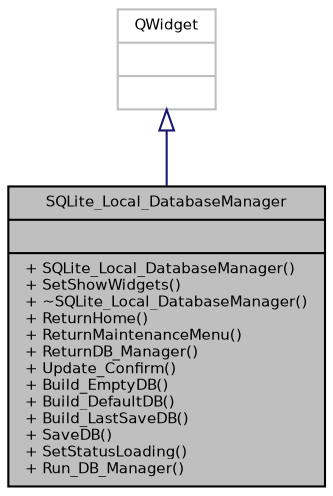digraph "SQLite_Local_DatabaseManager"
{
 // INTERACTIVE_SVG=YES
  bgcolor="transparent";
  edge [fontname="Helvetica",fontsize="7",labelfontname="Helvetica",labelfontsize="7"];
  node [fontname="Helvetica",fontsize="7",shape=record];
  Node1 [label="{SQLite_Local_DatabaseManager\n||+ SQLite_Local_DatabaseManager()\l+ SetShowWidgets()\l+ ~SQLite_Local_DatabaseManager()\l+ ReturnHome()\l+ ReturnMaintenanceMenu()\l+ ReturnDB_Manager()\l+ Update_Confirm()\l+ Build_EmptyDB()\l+ Build_DefaultDB()\l+ Build_LastSaveDB()\l+ SaveDB()\l+ SetStatusLoading()\l+ Run_DB_Manager()\l}",height=0.2,width=0.4,color="black", fillcolor="grey75", style="filled", fontcolor="black"];
  Node2 -> Node1 [dir="back",color="midnightblue",fontsize="7",style="solid",arrowtail="onormal",fontname="Helvetica"];
  Node2 [label="{QWidget\n||}",height=0.2,width=0.4,color="grey75"];
}
